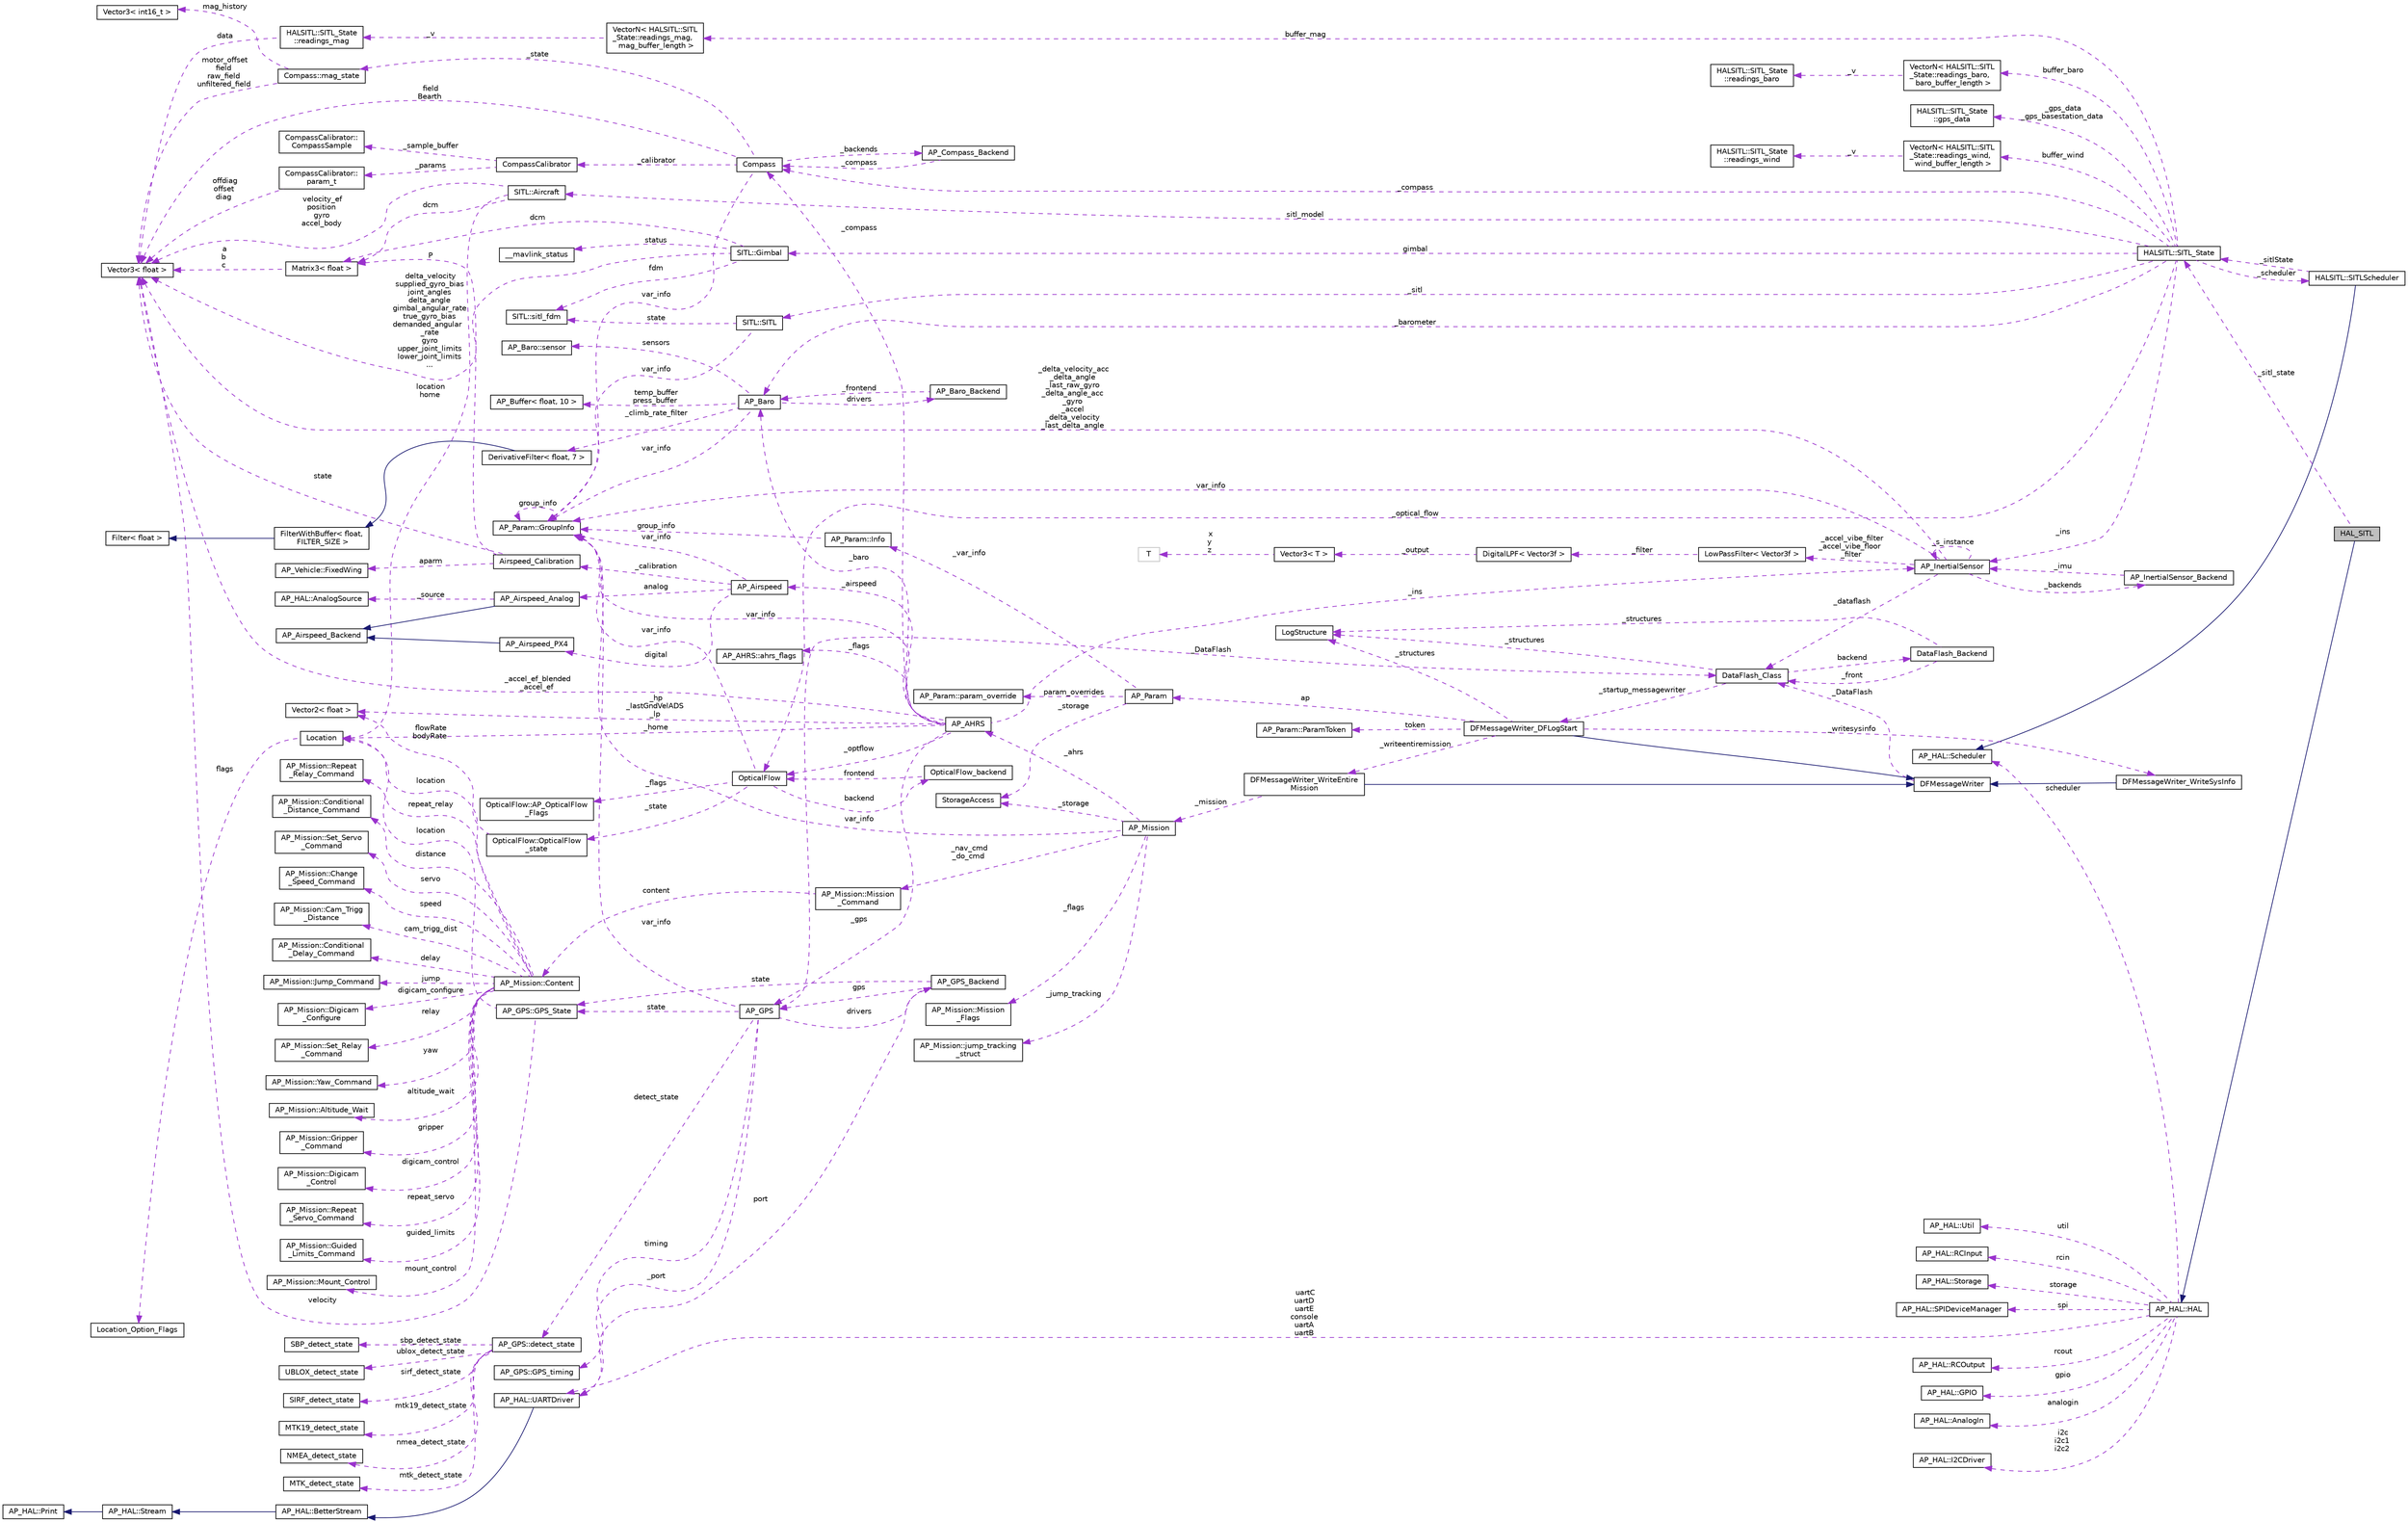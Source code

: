 digraph "HAL_SITL"
{
 // INTERACTIVE_SVG=YES
  edge [fontname="Helvetica",fontsize="10",labelfontname="Helvetica",labelfontsize="10"];
  node [fontname="Helvetica",fontsize="10",shape=record];
  rankdir="LR";
  Node1 [label="HAL_SITL",height=0.2,width=0.4,color="black", fillcolor="grey75", style="filled", fontcolor="black"];
  Node2 -> Node1 [dir="back",color="midnightblue",fontsize="10",style="solid",fontname="Helvetica"];
  Node2 [label="AP_HAL::HAL",height=0.2,width=0.4,color="black", fillcolor="white", style="filled",URL="$classAP__HAL_1_1HAL.html"];
  Node3 -> Node2 [dir="back",color="darkorchid3",fontsize="10",style="dashed",label=" util" ,fontname="Helvetica"];
  Node3 [label="AP_HAL::Util",height=0.2,width=0.4,color="black", fillcolor="white", style="filled",URL="$classAP__HAL_1_1Util.html"];
  Node4 -> Node2 [dir="back",color="darkorchid3",fontsize="10",style="dashed",label=" rcin" ,fontname="Helvetica"];
  Node4 [label="AP_HAL::RCInput",height=0.2,width=0.4,color="black", fillcolor="white", style="filled",URL="$classAP__HAL_1_1RCInput.html"];
  Node5 -> Node2 [dir="back",color="darkorchid3",fontsize="10",style="dashed",label=" uartC\nuartD\nuartE\nconsole\nuartA\nuartB" ,fontname="Helvetica"];
  Node5 [label="AP_HAL::UARTDriver",height=0.2,width=0.4,color="black", fillcolor="white", style="filled",URL="$classAP__HAL_1_1UARTDriver.html"];
  Node6 -> Node5 [dir="back",color="midnightblue",fontsize="10",style="solid",fontname="Helvetica"];
  Node6 [label="AP_HAL::BetterStream",height=0.2,width=0.4,color="black", fillcolor="white", style="filled",URL="$classAP__HAL_1_1BetterStream.html"];
  Node7 -> Node6 [dir="back",color="midnightblue",fontsize="10",style="solid",fontname="Helvetica"];
  Node7 [label="AP_HAL::Stream",height=0.2,width=0.4,color="black", fillcolor="white", style="filled",URL="$classAP__HAL_1_1Stream.html"];
  Node8 -> Node7 [dir="back",color="midnightblue",fontsize="10",style="solid",fontname="Helvetica"];
  Node8 [label="AP_HAL::Print",height=0.2,width=0.4,color="black", fillcolor="white", style="filled",URL="$classAP__HAL_1_1Print.html"];
  Node9 -> Node2 [dir="back",color="darkorchid3",fontsize="10",style="dashed",label=" rcout" ,fontname="Helvetica"];
  Node9 [label="AP_HAL::RCOutput",height=0.2,width=0.4,color="black", fillcolor="white", style="filled",URL="$classAP__HAL_1_1RCOutput.html"];
  Node10 -> Node2 [dir="back",color="darkorchid3",fontsize="10",style="dashed",label=" gpio" ,fontname="Helvetica"];
  Node10 [label="AP_HAL::GPIO",height=0.2,width=0.4,color="black", fillcolor="white", style="filled",URL="$classAP__HAL_1_1GPIO.html"];
  Node11 -> Node2 [dir="back",color="darkorchid3",fontsize="10",style="dashed",label=" analogin" ,fontname="Helvetica"];
  Node11 [label="AP_HAL::AnalogIn",height=0.2,width=0.4,color="black", fillcolor="white", style="filled",URL="$classAP__HAL_1_1AnalogIn.html"];
  Node12 -> Node2 [dir="back",color="darkorchid3",fontsize="10",style="dashed",label=" scheduler" ,fontname="Helvetica"];
  Node12 [label="AP_HAL::Scheduler",height=0.2,width=0.4,color="black", fillcolor="white", style="filled",URL="$classAP__HAL_1_1Scheduler.html"];
  Node13 -> Node2 [dir="back",color="darkorchid3",fontsize="10",style="dashed",label=" i2c\ni2c1\ni2c2" ,fontname="Helvetica"];
  Node13 [label="AP_HAL::I2CDriver",height=0.2,width=0.4,color="black", fillcolor="white", style="filled",URL="$classAP__HAL_1_1I2CDriver.html"];
  Node14 -> Node2 [dir="back",color="darkorchid3",fontsize="10",style="dashed",label=" storage" ,fontname="Helvetica"];
  Node14 [label="AP_HAL::Storage",height=0.2,width=0.4,color="black", fillcolor="white", style="filled",URL="$classAP__HAL_1_1Storage.html"];
  Node15 -> Node2 [dir="back",color="darkorchid3",fontsize="10",style="dashed",label=" spi" ,fontname="Helvetica"];
  Node15 [label="AP_HAL::SPIDeviceManager",height=0.2,width=0.4,color="black", fillcolor="white", style="filled",URL="$classAP__HAL_1_1SPIDeviceManager.html"];
  Node16 -> Node1 [dir="back",color="darkorchid3",fontsize="10",style="dashed",label=" _sitl_state" ,fontname="Helvetica"];
  Node16 [label="HALSITL::SITL_State",height=0.2,width=0.4,color="black", fillcolor="white", style="filled",URL="$classHALSITL_1_1SITL__State.html"];
  Node17 -> Node16 [dir="back",color="darkorchid3",fontsize="10",style="dashed",label=" gimbal" ,fontname="Helvetica"];
  Node17 [label="SITL::Gimbal",height=0.2,width=0.4,color="black", fillcolor="white", style="filled",URL="$classSITL_1_1Gimbal.html"];
  Node18 -> Node17 [dir="back",color="darkorchid3",fontsize="10",style="dashed",label=" dcm" ,fontname="Helvetica"];
  Node18 [label="Matrix3\< float \>",height=0.2,width=0.4,color="black", fillcolor="white", style="filled",URL="$classMatrix3.html"];
  Node19 -> Node18 [dir="back",color="darkorchid3",fontsize="10",style="dashed",label=" a\nb\nc" ,fontname="Helvetica"];
  Node19 [label="Vector3\< float \>",height=0.2,width=0.4,color="black", fillcolor="white", style="filled",URL="$classVector3.html"];
  Node20 -> Node17 [dir="back",color="darkorchid3",fontsize="10",style="dashed",label=" status" ,fontname="Helvetica"];
  Node20 [label="__mavlink_status",height=0.2,width=0.4,color="black", fillcolor="white", style="filled",URL="$struct____mavlink__status.html"];
  Node19 -> Node17 [dir="back",color="darkorchid3",fontsize="10",style="dashed",label=" delta_velocity\nsupplied_gyro_bias\njoint_angles\ndelta_angle\ngimbal_angular_rate\ntrue_gyro_bias\ndemanded_angular\l_rate\ngyro\nupper_joint_limits\nlower_joint_limits\n..." ,fontname="Helvetica"];
  Node21 -> Node17 [dir="back",color="darkorchid3",fontsize="10",style="dashed",label=" fdm" ,fontname="Helvetica"];
  Node21 [label="SITL::sitl_fdm",height=0.2,width=0.4,color="black", fillcolor="white", style="filled",URL="$structSITL_1_1sitl__fdm.html"];
  Node22 -> Node16 [dir="back",color="darkorchid3",fontsize="10",style="dashed",label=" sitl_model" ,fontname="Helvetica"];
  Node22 [label="SITL::Aircraft",height=0.2,width=0.4,color="black", fillcolor="white", style="filled",URL="$classSITL_1_1Aircraft.html"];
  Node18 -> Node22 [dir="back",color="darkorchid3",fontsize="10",style="dashed",label=" dcm" ,fontname="Helvetica"];
  Node19 -> Node22 [dir="back",color="darkorchid3",fontsize="10",style="dashed",label=" velocity_ef\nposition\ngyro\naccel_body" ,fontname="Helvetica"];
  Node23 -> Node22 [dir="back",color="darkorchid3",fontsize="10",style="dashed",label=" location\nhome" ,fontname="Helvetica"];
  Node23 [label="Location",height=0.2,width=0.4,color="black", fillcolor="white", style="filled",URL="$structLocation.html"];
  Node24 -> Node23 [dir="back",color="darkorchid3",fontsize="10",style="dashed",label=" flags" ,fontname="Helvetica"];
  Node24 [label="Location_Option_Flags",height=0.2,width=0.4,color="black", fillcolor="white", style="filled",URL="$structLocation__Option__Flags.html"];
  Node25 -> Node16 [dir="back",color="darkorchid3",fontsize="10",style="dashed",label=" buffer_baro" ,fontname="Helvetica"];
  Node25 [label="VectorN\< HALSITL::SITL\l_State::readings_baro,\l baro_buffer_length \>",height=0.2,width=0.4,color="black", fillcolor="white", style="filled",URL="$classVectorN.html"];
  Node26 -> Node25 [dir="back",color="darkorchid3",fontsize="10",style="dashed",label=" _v" ,fontname="Helvetica"];
  Node26 [label="HALSITL::SITL_State\l::readings_baro",height=0.2,width=0.4,color="black", fillcolor="white", style="filled",URL="$structHALSITL_1_1SITL__State_1_1readings__baro.html"];
  Node27 -> Node16 [dir="back",color="darkorchid3",fontsize="10",style="dashed",label=" buffer_mag" ,fontname="Helvetica"];
  Node27 [label="VectorN\< HALSITL::SITL\l_State::readings_mag,\l mag_buffer_length \>",height=0.2,width=0.4,color="black", fillcolor="white", style="filled",URL="$classVectorN.html"];
  Node28 -> Node27 [dir="back",color="darkorchid3",fontsize="10",style="dashed",label=" _v" ,fontname="Helvetica"];
  Node28 [label="HALSITL::SITL_State\l::readings_mag",height=0.2,width=0.4,color="black", fillcolor="white", style="filled",URL="$structHALSITL_1_1SITL__State_1_1readings__mag.html"];
  Node19 -> Node28 [dir="back",color="darkorchid3",fontsize="10",style="dashed",label=" data" ,fontname="Helvetica"];
  Node29 -> Node16 [dir="back",color="darkorchid3",fontsize="10",style="dashed",label=" _barometer" ,fontname="Helvetica"];
  Node29 [label="AP_Baro",height=0.2,width=0.4,color="black", fillcolor="white", style="filled",URL="$classAP__Baro.html"];
  Node30 -> Node29 [dir="back",color="darkorchid3",fontsize="10",style="dashed",label=" sensors" ,fontname="Helvetica"];
  Node30 [label="AP_Baro::sensor",height=0.2,width=0.4,color="black", fillcolor="white", style="filled",URL="$structAP__Baro_1_1sensor.html"];
  Node31 -> Node29 [dir="back",color="darkorchid3",fontsize="10",style="dashed",label=" temp_buffer\npress_buffer" ,fontname="Helvetica"];
  Node31 [label="AP_Buffer\< float, 10 \>",height=0.2,width=0.4,color="black", fillcolor="white", style="filled",URL="$classAP__Buffer.html"];
  Node32 -> Node29 [dir="back",color="darkorchid3",fontsize="10",style="dashed",label=" _climb_rate_filter" ,fontname="Helvetica"];
  Node32 [label="DerivativeFilter\< float, 7 \>",height=0.2,width=0.4,color="black", fillcolor="white", style="filled",URL="$classDerivativeFilter.html"];
  Node33 -> Node32 [dir="back",color="midnightblue",fontsize="10",style="solid",fontname="Helvetica"];
  Node33 [label="FilterWithBuffer\< float,\l FILTER_SIZE \>",height=0.2,width=0.4,color="black", fillcolor="white", style="filled",URL="$classFilterWithBuffer.html"];
  Node34 -> Node33 [dir="back",color="midnightblue",fontsize="10",style="solid",fontname="Helvetica"];
  Node34 [label="Filter\< float \>",height=0.2,width=0.4,color="black", fillcolor="white", style="filled",URL="$classFilter.html"];
  Node35 -> Node29 [dir="back",color="darkorchid3",fontsize="10",style="dashed",label=" var_info" ,fontname="Helvetica"];
  Node35 [label="AP_Param::GroupInfo",height=0.2,width=0.4,color="black", fillcolor="white", style="filled",URL="$structAP__Param_1_1GroupInfo.html"];
  Node35 -> Node35 [dir="back",color="darkorchid3",fontsize="10",style="dashed",label=" group_info" ,fontname="Helvetica"];
  Node36 -> Node29 [dir="back",color="darkorchid3",fontsize="10",style="dashed",label=" drivers" ,fontname="Helvetica"];
  Node36 [label="AP_Baro_Backend",height=0.2,width=0.4,color="black", fillcolor="white", style="filled",URL="$classAP__Baro__Backend.html",tooltip="-*- tab-width: 4; Mode: C++; c-basic-offset: 4; indent-tabs-mode: nil -*- "];
  Node29 -> Node36 [dir="back",color="darkorchid3",fontsize="10",style="dashed",label=" _frontend" ,fontname="Helvetica"];
  Node37 -> Node16 [dir="back",color="darkorchid3",fontsize="10",style="dashed",label=" _sitl" ,fontname="Helvetica"];
  Node37 [label="SITL::SITL",height=0.2,width=0.4,color="black", fillcolor="white", style="filled",URL="$classSITL_1_1SITL.html"];
  Node35 -> Node37 [dir="back",color="darkorchid3",fontsize="10",style="dashed",label=" var_info" ,fontname="Helvetica"];
  Node21 -> Node37 [dir="back",color="darkorchid3",fontsize="10",style="dashed",label=" state" ,fontname="Helvetica"];
  Node38 -> Node16 [dir="back",color="darkorchid3",fontsize="10",style="dashed",label=" _optical_flow" ,fontname="Helvetica"];
  Node38 [label="OpticalFlow",height=0.2,width=0.4,color="black", fillcolor="white", style="filled",URL="$classOpticalFlow.html"];
  Node35 -> Node38 [dir="back",color="darkorchid3",fontsize="10",style="dashed",label=" var_info" ,fontname="Helvetica"];
  Node39 -> Node38 [dir="back",color="darkorchid3",fontsize="10",style="dashed",label=" _state" ,fontname="Helvetica"];
  Node39 [label="OpticalFlow::OpticalFlow\l_state",height=0.2,width=0.4,color="black", fillcolor="white", style="filled",URL="$structOpticalFlow_1_1OpticalFlow__state.html"];
  Node40 -> Node39 [dir="back",color="darkorchid3",fontsize="10",style="dashed",label=" flowRate\nbodyRate" ,fontname="Helvetica"];
  Node40 [label="Vector2\< float \>",height=0.2,width=0.4,color="black", fillcolor="white", style="filled",URL="$structVector2.html"];
  Node41 -> Node38 [dir="back",color="darkorchid3",fontsize="10",style="dashed",label=" backend" ,fontname="Helvetica"];
  Node41 [label="OpticalFlow_backend",height=0.2,width=0.4,color="black", fillcolor="white", style="filled",URL="$classOpticalFlow__backend.html"];
  Node38 -> Node41 [dir="back",color="darkorchid3",fontsize="10",style="dashed",label=" frontend" ,fontname="Helvetica"];
  Node42 -> Node38 [dir="back",color="darkorchid3",fontsize="10",style="dashed",label=" _flags" ,fontname="Helvetica"];
  Node42 [label="OpticalFlow::AP_OpticalFlow\l_Flags",height=0.2,width=0.4,color="black", fillcolor="white", style="filled",URL="$structOpticalFlow_1_1AP__OpticalFlow__Flags.html"];
  Node43 -> Node16 [dir="back",color="darkorchid3",fontsize="10",style="dashed",label=" _ins" ,fontname="Helvetica"];
  Node43 [label="AP_InertialSensor",height=0.2,width=0.4,color="black", fillcolor="white", style="filled",URL="$classAP__InertialSensor.html"];
  Node44 -> Node43 [dir="back",color="darkorchid3",fontsize="10",style="dashed",label=" _accel_vibe_filter\n_accel_vibe_floor\l_filter" ,fontname="Helvetica"];
  Node44 [label="LowPassFilter\< Vector3f \>",height=0.2,width=0.4,color="black", fillcolor="white", style="filled",URL="$classLowPassFilter.html"];
  Node45 -> Node44 [dir="back",color="darkorchid3",fontsize="10",style="dashed",label=" _filter" ,fontname="Helvetica"];
  Node45 [label="DigitalLPF\< Vector3f \>",height=0.2,width=0.4,color="black", fillcolor="white", style="filled",URL="$classDigitalLPF.html"];
  Node46 -> Node45 [dir="back",color="darkorchid3",fontsize="10",style="dashed",label=" _output" ,fontname="Helvetica"];
  Node46 [label="Vector3\< T \>",height=0.2,width=0.4,color="black", fillcolor="white", style="filled",URL="$classVector3.html"];
  Node47 -> Node46 [dir="back",color="darkorchid3",fontsize="10",style="dashed",label=" x\ny\nz" ,fontname="Helvetica"];
  Node47 [label="T",height=0.2,width=0.4,color="grey75", fillcolor="white", style="filled"];
  Node48 -> Node43 [dir="back",color="darkorchid3",fontsize="10",style="dashed",label=" _backends" ,fontname="Helvetica"];
  Node48 [label="AP_InertialSensor_Backend",height=0.2,width=0.4,color="black", fillcolor="white", style="filled",URL="$classAP__InertialSensor__Backend.html"];
  Node43 -> Node48 [dir="back",color="darkorchid3",fontsize="10",style="dashed",label=" _imu" ,fontname="Helvetica"];
  Node49 -> Node43 [dir="back",color="darkorchid3",fontsize="10",style="dashed",label=" _dataflash" ,fontname="Helvetica"];
  Node49 [label="DataFlash_Class",height=0.2,width=0.4,color="black", fillcolor="white", style="filled",URL="$classDataFlash__Class.html"];
  Node50 -> Node49 [dir="back",color="darkorchid3",fontsize="10",style="dashed",label=" _structures" ,fontname="Helvetica"];
  Node50 [label="LogStructure",height=0.2,width=0.4,color="black", fillcolor="white", style="filled",URL="$structLogStructure.html"];
  Node51 -> Node49 [dir="back",color="darkorchid3",fontsize="10",style="dashed",label=" backend" ,fontname="Helvetica"];
  Node51 [label="DataFlash_Backend",height=0.2,width=0.4,color="black", fillcolor="white", style="filled",URL="$classDataFlash__Backend.html"];
  Node50 -> Node51 [dir="back",color="darkorchid3",fontsize="10",style="dashed",label=" _structures" ,fontname="Helvetica"];
  Node49 -> Node51 [dir="back",color="darkorchid3",fontsize="10",style="dashed",label=" _front" ,fontname="Helvetica"];
  Node52 -> Node49 [dir="back",color="darkorchid3",fontsize="10",style="dashed",label=" _startup_messagewriter" ,fontname="Helvetica"];
  Node52 [label="DFMessageWriter_DFLogStart",height=0.2,width=0.4,color="black", fillcolor="white", style="filled",URL="$classDFMessageWriter__DFLogStart.html"];
  Node53 -> Node52 [dir="back",color="midnightblue",fontsize="10",style="solid",fontname="Helvetica"];
  Node53 [label="DFMessageWriter",height=0.2,width=0.4,color="black", fillcolor="white", style="filled",URL="$classDFMessageWriter.html"];
  Node49 -> Node53 [dir="back",color="darkorchid3",fontsize="10",style="dashed",label=" _DataFlash" ,fontname="Helvetica"];
  Node54 -> Node52 [dir="back",color="darkorchid3",fontsize="10",style="dashed",label=" _writeentiremission" ,fontname="Helvetica"];
  Node54 [label="DFMessageWriter_WriteEntire\lMission",height=0.2,width=0.4,color="black", fillcolor="white", style="filled",URL="$classDFMessageWriter__WriteEntireMission.html"];
  Node53 -> Node54 [dir="back",color="midnightblue",fontsize="10",style="solid",fontname="Helvetica"];
  Node55 -> Node54 [dir="back",color="darkorchid3",fontsize="10",style="dashed",label=" _mission" ,fontname="Helvetica"];
  Node55 [label="AP_Mission",height=0.2,width=0.4,color="black", fillcolor="white", style="filled",URL="$classAP__Mission.html",tooltip="Object managing Mission. "];
  Node56 -> Node55 [dir="back",color="darkorchid3",fontsize="10",style="dashed",label=" _storage" ,fontname="Helvetica"];
  Node56 [label="StorageAccess",height=0.2,width=0.4,color="black", fillcolor="white", style="filled",URL="$classStorageAccess.html"];
  Node57 -> Node55 [dir="back",color="darkorchid3",fontsize="10",style="dashed",label=" _nav_cmd\n_do_cmd" ,fontname="Helvetica"];
  Node57 [label="AP_Mission::Mission\l_Command",height=0.2,width=0.4,color="black", fillcolor="white", style="filled",URL="$structAP__Mission_1_1Mission__Command.html"];
  Node58 -> Node57 [dir="back",color="darkorchid3",fontsize="10",style="dashed",label=" content" ,fontname="Helvetica"];
  Node58 [label="AP_Mission::Content",height=0.2,width=0.4,color="black", fillcolor="white", style="filled",URL="$unionAP__Mission_1_1Content.html"];
  Node59 -> Node58 [dir="back",color="darkorchid3",fontsize="10",style="dashed",label=" guided_limits" ,fontname="Helvetica"];
  Node59 [label="AP_Mission::Guided\l_Limits_Command",height=0.2,width=0.4,color="black", fillcolor="white", style="filled",URL="$structAP__Mission_1_1Guided__Limits__Command.html"];
  Node60 -> Node58 [dir="back",color="darkorchid3",fontsize="10",style="dashed",label=" mount_control" ,fontname="Helvetica"];
  Node60 [label="AP_Mission::Mount_Control",height=0.2,width=0.4,color="black", fillcolor="white", style="filled",URL="$structAP__Mission_1_1Mount__Control.html"];
  Node61 -> Node58 [dir="back",color="darkorchid3",fontsize="10",style="dashed",label=" repeat_relay" ,fontname="Helvetica"];
  Node61 [label="AP_Mission::Repeat\l_Relay_Command",height=0.2,width=0.4,color="black", fillcolor="white", style="filled",URL="$structAP__Mission_1_1Repeat__Relay__Command.html"];
  Node62 -> Node58 [dir="back",color="darkorchid3",fontsize="10",style="dashed",label=" distance" ,fontname="Helvetica"];
  Node62 [label="AP_Mission::Conditional\l_Distance_Command",height=0.2,width=0.4,color="black", fillcolor="white", style="filled",URL="$structAP__Mission_1_1Conditional__Distance__Command.html"];
  Node63 -> Node58 [dir="back",color="darkorchid3",fontsize="10",style="dashed",label=" servo" ,fontname="Helvetica"];
  Node63 [label="AP_Mission::Set_Servo\l_Command",height=0.2,width=0.4,color="black", fillcolor="white", style="filled",URL="$structAP__Mission_1_1Set__Servo__Command.html"];
  Node64 -> Node58 [dir="back",color="darkorchid3",fontsize="10",style="dashed",label=" speed" ,fontname="Helvetica"];
  Node64 [label="AP_Mission::Change\l_Speed_Command",height=0.2,width=0.4,color="black", fillcolor="white", style="filled",URL="$structAP__Mission_1_1Change__Speed__Command.html"];
  Node65 -> Node58 [dir="back",color="darkorchid3",fontsize="10",style="dashed",label=" cam_trigg_dist" ,fontname="Helvetica"];
  Node65 [label="AP_Mission::Cam_Trigg\l_Distance",height=0.2,width=0.4,color="black", fillcolor="white", style="filled",URL="$structAP__Mission_1_1Cam__Trigg__Distance.html"];
  Node66 -> Node58 [dir="back",color="darkorchid3",fontsize="10",style="dashed",label=" delay" ,fontname="Helvetica"];
  Node66 [label="AP_Mission::Conditional\l_Delay_Command",height=0.2,width=0.4,color="black", fillcolor="white", style="filled",URL="$structAP__Mission_1_1Conditional__Delay__Command.html"];
  Node67 -> Node58 [dir="back",color="darkorchid3",fontsize="10",style="dashed",label=" jump" ,fontname="Helvetica"];
  Node67 [label="AP_Mission::Jump_Command",height=0.2,width=0.4,color="black", fillcolor="white", style="filled",URL="$structAP__Mission_1_1Jump__Command.html"];
  Node23 -> Node58 [dir="back",color="darkorchid3",fontsize="10",style="dashed",label=" location" ,fontname="Helvetica"];
  Node68 -> Node58 [dir="back",color="darkorchid3",fontsize="10",style="dashed",label=" digicam_configure" ,fontname="Helvetica"];
  Node68 [label="AP_Mission::Digicam\l_Configure",height=0.2,width=0.4,color="black", fillcolor="white", style="filled",URL="$structAP__Mission_1_1Digicam__Configure.html"];
  Node69 -> Node58 [dir="back",color="darkorchid3",fontsize="10",style="dashed",label=" relay" ,fontname="Helvetica"];
  Node69 [label="AP_Mission::Set_Relay\l_Command",height=0.2,width=0.4,color="black", fillcolor="white", style="filled",URL="$structAP__Mission_1_1Set__Relay__Command.html"];
  Node70 -> Node58 [dir="back",color="darkorchid3",fontsize="10",style="dashed",label=" yaw" ,fontname="Helvetica"];
  Node70 [label="AP_Mission::Yaw_Command",height=0.2,width=0.4,color="black", fillcolor="white", style="filled",URL="$structAP__Mission_1_1Yaw__Command.html"];
  Node71 -> Node58 [dir="back",color="darkorchid3",fontsize="10",style="dashed",label=" altitude_wait" ,fontname="Helvetica"];
  Node71 [label="AP_Mission::Altitude_Wait",height=0.2,width=0.4,color="black", fillcolor="white", style="filled",URL="$structAP__Mission_1_1Altitude__Wait.html"];
  Node72 -> Node58 [dir="back",color="darkorchid3",fontsize="10",style="dashed",label=" gripper" ,fontname="Helvetica"];
  Node72 [label="AP_Mission::Gripper\l_Command",height=0.2,width=0.4,color="black", fillcolor="white", style="filled",URL="$structAP__Mission_1_1Gripper__Command.html"];
  Node73 -> Node58 [dir="back",color="darkorchid3",fontsize="10",style="dashed",label=" digicam_control" ,fontname="Helvetica"];
  Node73 [label="AP_Mission::Digicam\l_Control",height=0.2,width=0.4,color="black", fillcolor="white", style="filled",URL="$structAP__Mission_1_1Digicam__Control.html"];
  Node74 -> Node58 [dir="back",color="darkorchid3",fontsize="10",style="dashed",label=" repeat_servo" ,fontname="Helvetica"];
  Node74 [label="AP_Mission::Repeat\l_Servo_Command",height=0.2,width=0.4,color="black", fillcolor="white", style="filled",URL="$structAP__Mission_1_1Repeat__Servo__Command.html"];
  Node35 -> Node55 [dir="back",color="darkorchid3",fontsize="10",style="dashed",label=" var_info" ,fontname="Helvetica"];
  Node75 -> Node55 [dir="back",color="darkorchid3",fontsize="10",style="dashed",label=" _flags" ,fontname="Helvetica"];
  Node75 [label="AP_Mission::Mission\l_Flags",height=0.2,width=0.4,color="black", fillcolor="white", style="filled",URL="$structAP__Mission_1_1Mission__Flags.html"];
  Node76 -> Node55 [dir="back",color="darkorchid3",fontsize="10",style="dashed",label=" _ahrs" ,fontname="Helvetica"];
  Node76 [label="AP_AHRS",height=0.2,width=0.4,color="black", fillcolor="white", style="filled",URL="$classAP__AHRS.html"];
  Node77 -> Node76 [dir="back",color="darkorchid3",fontsize="10",style="dashed",label=" _flags" ,fontname="Helvetica"];
  Node77 [label="AP_AHRS::ahrs_flags",height=0.2,width=0.4,color="black", fillcolor="white", style="filled",URL="$structAP__AHRS_1_1ahrs__flags.html"];
  Node29 -> Node76 [dir="back",color="darkorchid3",fontsize="10",style="dashed",label=" _baro" ,fontname="Helvetica"];
  Node38 -> Node76 [dir="back",color="darkorchid3",fontsize="10",style="dashed",label=" _optflow" ,fontname="Helvetica"];
  Node35 -> Node76 [dir="back",color="darkorchid3",fontsize="10",style="dashed",label=" var_info" ,fontname="Helvetica"];
  Node19 -> Node76 [dir="back",color="darkorchid3",fontsize="10",style="dashed",label=" _accel_ef_blended\n_accel_ef" ,fontname="Helvetica"];
  Node43 -> Node76 [dir="back",color="darkorchid3",fontsize="10",style="dashed",label=" _ins" ,fontname="Helvetica"];
  Node78 -> Node76 [dir="back",color="darkorchid3",fontsize="10",style="dashed",label=" _airspeed" ,fontname="Helvetica"];
  Node78 [label="AP_Airspeed",height=0.2,width=0.4,color="black", fillcolor="white", style="filled",URL="$classAP__Airspeed.html"];
  Node79 -> Node78 [dir="back",color="darkorchid3",fontsize="10",style="dashed",label=" analog" ,fontname="Helvetica"];
  Node79 [label="AP_Airspeed_Analog",height=0.2,width=0.4,color="black", fillcolor="white", style="filled",URL="$classAP__Airspeed__Analog.html",tooltip="-*- tab-width: 4; Mode: C++; c-basic-offset: 4; indent-tabs-mode: nil -*- "];
  Node80 -> Node79 [dir="back",color="midnightblue",fontsize="10",style="solid",fontname="Helvetica"];
  Node80 [label="AP_Airspeed_Backend",height=0.2,width=0.4,color="black", fillcolor="white", style="filled",URL="$classAP__Airspeed__Backend.html",tooltip="-*- tab-width: 4; Mode: C++; c-basic-offset: 4; indent-tabs-mode: nil -*- "];
  Node81 -> Node79 [dir="back",color="darkorchid3",fontsize="10",style="dashed",label=" _source" ,fontname="Helvetica"];
  Node81 [label="AP_HAL::AnalogSource",height=0.2,width=0.4,color="black", fillcolor="white", style="filled",URL="$classAP__HAL_1_1AnalogSource.html"];
  Node35 -> Node78 [dir="back",color="darkorchid3",fontsize="10",style="dashed",label=" var_info" ,fontname="Helvetica"];
  Node82 -> Node78 [dir="back",color="darkorchid3",fontsize="10",style="dashed",label=" digital" ,fontname="Helvetica"];
  Node82 [label="AP_Airspeed_PX4",height=0.2,width=0.4,color="black", fillcolor="white", style="filled",URL="$classAP__Airspeed__PX4.html",tooltip="-*- tab-width: 4; Mode: C++; c-basic-offset: 4; indent-tabs-mode: nil -*- "];
  Node80 -> Node82 [dir="back",color="midnightblue",fontsize="10",style="solid",fontname="Helvetica"];
  Node83 -> Node78 [dir="back",color="darkorchid3",fontsize="10",style="dashed",label=" _calibration" ,fontname="Helvetica"];
  Node83 [label="Airspeed_Calibration",height=0.2,width=0.4,color="black", fillcolor="white", style="filled",URL="$classAirspeed__Calibration.html",tooltip="-*- tab-width: 4; Mode: C++; c-basic-offset: 4; indent-tabs-mode: nil -*- "];
  Node18 -> Node83 [dir="back",color="darkorchid3",fontsize="10",style="dashed",label=" P" ,fontname="Helvetica"];
  Node19 -> Node83 [dir="back",color="darkorchid3",fontsize="10",style="dashed",label=" state" ,fontname="Helvetica"];
  Node84 -> Node83 [dir="back",color="darkorchid3",fontsize="10",style="dashed",label=" aparm" ,fontname="Helvetica"];
  Node84 [label="AP_Vehicle::FixedWing",height=0.2,width=0.4,color="black", fillcolor="white", style="filled",URL="$structAP__Vehicle_1_1FixedWing.html"];
  Node40 -> Node76 [dir="back",color="darkorchid3",fontsize="10",style="dashed",label=" _hp\n_lastGndVelADS\n_lp" ,fontname="Helvetica"];
  Node85 -> Node76 [dir="back",color="darkorchid3",fontsize="10",style="dashed",label=" _gps" ,fontname="Helvetica"];
  Node85 [label="AP_GPS",height=0.2,width=0.4,color="black", fillcolor="white", style="filled",URL="$classAP__GPS.html"];
  Node86 -> Node85 [dir="back",color="darkorchid3",fontsize="10",style="dashed",label=" detect_state" ,fontname="Helvetica"];
  Node86 [label="AP_GPS::detect_state",height=0.2,width=0.4,color="black", fillcolor="white", style="filled",URL="$structAP__GPS_1_1detect__state.html"];
  Node87 -> Node86 [dir="back",color="darkorchid3",fontsize="10",style="dashed",label=" sbp_detect_state" ,fontname="Helvetica"];
  Node87 [label="SBP_detect_state",height=0.2,width=0.4,color="black", fillcolor="white", style="filled",URL="$structSBP__detect__state.html"];
  Node88 -> Node86 [dir="back",color="darkorchid3",fontsize="10",style="dashed",label=" ublox_detect_state" ,fontname="Helvetica"];
  Node88 [label="UBLOX_detect_state",height=0.2,width=0.4,color="black", fillcolor="white", style="filled",URL="$structUBLOX__detect__state.html"];
  Node89 -> Node86 [dir="back",color="darkorchid3",fontsize="10",style="dashed",label=" sirf_detect_state" ,fontname="Helvetica"];
  Node89 [label="SIRF_detect_state",height=0.2,width=0.4,color="black", fillcolor="white", style="filled",URL="$structSIRF__detect__state.html"];
  Node90 -> Node86 [dir="back",color="darkorchid3",fontsize="10",style="dashed",label=" mtk19_detect_state" ,fontname="Helvetica"];
  Node90 [label="MTK19_detect_state",height=0.2,width=0.4,color="black", fillcolor="white", style="filled",URL="$structMTK19__detect__state.html"];
  Node91 -> Node86 [dir="back",color="darkorchid3",fontsize="10",style="dashed",label=" nmea_detect_state" ,fontname="Helvetica"];
  Node91 [label="NMEA_detect_state",height=0.2,width=0.4,color="black", fillcolor="white", style="filled",URL="$structNMEA__detect__state.html"];
  Node92 -> Node86 [dir="back",color="darkorchid3",fontsize="10",style="dashed",label=" mtk_detect_state" ,fontname="Helvetica"];
  Node92 [label="MTK_detect_state",height=0.2,width=0.4,color="black", fillcolor="white", style="filled",URL="$structMTK__detect__state.html"];
  Node93 -> Node85 [dir="back",color="darkorchid3",fontsize="10",style="dashed",label=" timing" ,fontname="Helvetica"];
  Node93 [label="AP_GPS::GPS_timing",height=0.2,width=0.4,color="black", fillcolor="white", style="filled",URL="$structAP__GPS_1_1GPS__timing.html"];
  Node94 -> Node85 [dir="back",color="darkorchid3",fontsize="10",style="dashed",label=" drivers" ,fontname="Helvetica"];
  Node94 [label="AP_GPS_Backend",height=0.2,width=0.4,color="black", fillcolor="white", style="filled",URL="$classAP__GPS__Backend.html"];
  Node5 -> Node94 [dir="back",color="darkorchid3",fontsize="10",style="dashed",label=" port" ,fontname="Helvetica"];
  Node85 -> Node94 [dir="back",color="darkorchid3",fontsize="10",style="dashed",label=" gps" ,fontname="Helvetica"];
  Node95 -> Node94 [dir="back",color="darkorchid3",fontsize="10",style="dashed",label=" state" ,fontname="Helvetica"];
  Node95 [label="AP_GPS::GPS_State",height=0.2,width=0.4,color="black", fillcolor="white", style="filled",URL="$structAP__GPS_1_1GPS__State.html"];
  Node19 -> Node95 [dir="back",color="darkorchid3",fontsize="10",style="dashed",label=" velocity" ,fontname="Helvetica"];
  Node23 -> Node95 [dir="back",color="darkorchid3",fontsize="10",style="dashed",label=" location" ,fontname="Helvetica"];
  Node49 -> Node85 [dir="back",color="darkorchid3",fontsize="10",style="dashed",label=" _DataFlash" ,fontname="Helvetica"];
  Node5 -> Node85 [dir="back",color="darkorchid3",fontsize="10",style="dashed",label=" _port" ,fontname="Helvetica"];
  Node35 -> Node85 [dir="back",color="darkorchid3",fontsize="10",style="dashed",label=" var_info" ,fontname="Helvetica"];
  Node95 -> Node85 [dir="back",color="darkorchid3",fontsize="10",style="dashed",label=" state" ,fontname="Helvetica"];
  Node23 -> Node76 [dir="back",color="darkorchid3",fontsize="10",style="dashed",label=" _home" ,fontname="Helvetica"];
  Node96 -> Node76 [dir="back",color="darkorchid3",fontsize="10",style="dashed",label=" _compass" ,fontname="Helvetica"];
  Node96 [label="Compass",height=0.2,width=0.4,color="black", fillcolor="white", style="filled",URL="$classCompass.html"];
  Node35 -> Node96 [dir="back",color="darkorchid3",fontsize="10",style="dashed",label=" var_info" ,fontname="Helvetica"];
  Node19 -> Node96 [dir="back",color="darkorchid3",fontsize="10",style="dashed",label=" field\nBearth" ,fontname="Helvetica"];
  Node97 -> Node96 [dir="back",color="darkorchid3",fontsize="10",style="dashed",label=" _calibrator" ,fontname="Helvetica"];
  Node97 [label="CompassCalibrator",height=0.2,width=0.4,color="black", fillcolor="white", style="filled",URL="$classCompassCalibrator.html"];
  Node98 -> Node97 [dir="back",color="darkorchid3",fontsize="10",style="dashed",label=" _params" ,fontname="Helvetica"];
  Node98 [label="CompassCalibrator::\lparam_t",height=0.2,width=0.4,color="black", fillcolor="white", style="filled",URL="$classCompassCalibrator_1_1param__t.html"];
  Node19 -> Node98 [dir="back",color="darkorchid3",fontsize="10",style="dashed",label=" offdiag\noffset\ndiag" ,fontname="Helvetica"];
  Node99 -> Node97 [dir="back",color="darkorchid3",fontsize="10",style="dashed",label=" _sample_buffer" ,fontname="Helvetica"];
  Node99 [label="CompassCalibrator::\lCompassSample",height=0.2,width=0.4,color="black", fillcolor="white", style="filled",URL="$classCompassCalibrator_1_1CompassSample.html"];
  Node100 -> Node96 [dir="back",color="darkorchid3",fontsize="10",style="dashed",label=" _backends" ,fontname="Helvetica"];
  Node100 [label="AP_Compass_Backend",height=0.2,width=0.4,color="black", fillcolor="white", style="filled",URL="$classAP__Compass__Backend.html"];
  Node96 -> Node100 [dir="back",color="darkorchid3",fontsize="10",style="dashed",label=" _compass" ,fontname="Helvetica"];
  Node101 -> Node96 [dir="back",color="darkorchid3",fontsize="10",style="dashed",label=" _state" ,fontname="Helvetica"];
  Node101 [label="Compass::mag_state",height=0.2,width=0.4,color="black", fillcolor="white", style="filled",URL="$structCompass_1_1mag__state.html"];
  Node19 -> Node101 [dir="back",color="darkorchid3",fontsize="10",style="dashed",label=" motor_offset\nfield\nraw_field\nunfiltered_field" ,fontname="Helvetica"];
  Node102 -> Node101 [dir="back",color="darkorchid3",fontsize="10",style="dashed",label=" mag_history" ,fontname="Helvetica"];
  Node102 [label="Vector3\< int16_t \>",height=0.2,width=0.4,color="black", fillcolor="white", style="filled",URL="$classVector3.html"];
  Node103 -> Node55 [dir="back",color="darkorchid3",fontsize="10",style="dashed",label=" _jump_tracking" ,fontname="Helvetica"];
  Node103 [label="AP_Mission::jump_tracking\l_struct",height=0.2,width=0.4,color="black", fillcolor="white", style="filled",URL="$structAP__Mission_1_1jump__tracking__struct.html"];
  Node104 -> Node52 [dir="back",color="darkorchid3",fontsize="10",style="dashed",label=" _writesysinfo" ,fontname="Helvetica"];
  Node104 [label="DFMessageWriter_WriteSysInfo",height=0.2,width=0.4,color="black", fillcolor="white", style="filled",URL="$classDFMessageWriter__WriteSysInfo.html"];
  Node53 -> Node104 [dir="back",color="midnightblue",fontsize="10",style="solid",fontname="Helvetica"];
  Node105 -> Node52 [dir="back",color="darkorchid3",fontsize="10",style="dashed",label=" token" ,fontname="Helvetica"];
  Node105 [label="AP_Param::ParamToken",height=0.2,width=0.4,color="black", fillcolor="white", style="filled",URL="$structAP__Param_1_1ParamToken.html"];
  Node50 -> Node52 [dir="back",color="darkorchid3",fontsize="10",style="dashed",label=" _structures" ,fontname="Helvetica"];
  Node106 -> Node52 [dir="back",color="darkorchid3",fontsize="10",style="dashed",label=" ap" ,fontname="Helvetica"];
  Node106 [label="AP_Param",height=0.2,width=0.4,color="black", fillcolor="white", style="filled",URL="$classAP__Param.html"];
  Node56 -> Node106 [dir="back",color="darkorchid3",fontsize="10",style="dashed",label=" _storage" ,fontname="Helvetica"];
  Node107 -> Node106 [dir="back",color="darkorchid3",fontsize="10",style="dashed",label=" _var_info" ,fontname="Helvetica"];
  Node107 [label="AP_Param::Info",height=0.2,width=0.4,color="black", fillcolor="white", style="filled",URL="$structAP__Param_1_1Info.html"];
  Node35 -> Node107 [dir="back",color="darkorchid3",fontsize="10",style="dashed",label=" group_info" ,fontname="Helvetica"];
  Node108 -> Node106 [dir="back",color="darkorchid3",fontsize="10",style="dashed",label=" param_overrides" ,fontname="Helvetica"];
  Node108 [label="AP_Param::param_override",height=0.2,width=0.4,color="black", fillcolor="white", style="filled",URL="$structAP__Param_1_1param__override.html"];
  Node35 -> Node43 [dir="back",color="darkorchid3",fontsize="10",style="dashed",label=" var_info" ,fontname="Helvetica"];
  Node43 -> Node43 [dir="back",color="darkorchid3",fontsize="10",style="dashed",label=" _s_instance" ,fontname="Helvetica"];
  Node19 -> Node43 [dir="back",color="darkorchid3",fontsize="10",style="dashed",label=" _delta_velocity_acc\n_delta_angle\n_last_raw_gyro\n_delta_angle_acc\n_gyro\n_accel\n_delta_velocity\n_last_delta_angle" ,fontname="Helvetica"];
  Node109 -> Node16 [dir="back",color="darkorchid3",fontsize="10",style="dashed",label=" _gps_data\n_gps_basestation_data" ,fontname="Helvetica"];
  Node109 [label="HALSITL::SITL_State\l::gps_data",height=0.2,width=0.4,color="black", fillcolor="white", style="filled",URL="$structHALSITL_1_1SITL__State_1_1gps__data.html"];
  Node110 -> Node16 [dir="back",color="darkorchid3",fontsize="10",style="dashed",label=" _scheduler" ,fontname="Helvetica"];
  Node110 [label="HALSITL::SITLScheduler",height=0.2,width=0.4,color="black", fillcolor="white", style="filled",URL="$classHALSITL_1_1SITLScheduler.html"];
  Node12 -> Node110 [dir="back",color="midnightblue",fontsize="10",style="solid",fontname="Helvetica"];
  Node16 -> Node110 [dir="back",color="darkorchid3",fontsize="10",style="dashed",label=" _sitlState" ,fontname="Helvetica"];
  Node111 -> Node16 [dir="back",color="darkorchid3",fontsize="10",style="dashed",label=" buffer_wind" ,fontname="Helvetica"];
  Node111 [label="VectorN\< HALSITL::SITL\l_State::readings_wind,\l wind_buffer_length \>",height=0.2,width=0.4,color="black", fillcolor="white", style="filled",URL="$classVectorN.html"];
  Node112 -> Node111 [dir="back",color="darkorchid3",fontsize="10",style="dashed",label=" _v" ,fontname="Helvetica"];
  Node112 [label="HALSITL::SITL_State\l::readings_wind",height=0.2,width=0.4,color="black", fillcolor="white", style="filled",URL="$structHALSITL_1_1SITL__State_1_1readings__wind.html"];
  Node96 -> Node16 [dir="back",color="darkorchid3",fontsize="10",style="dashed",label=" _compass" ,fontname="Helvetica"];
}
